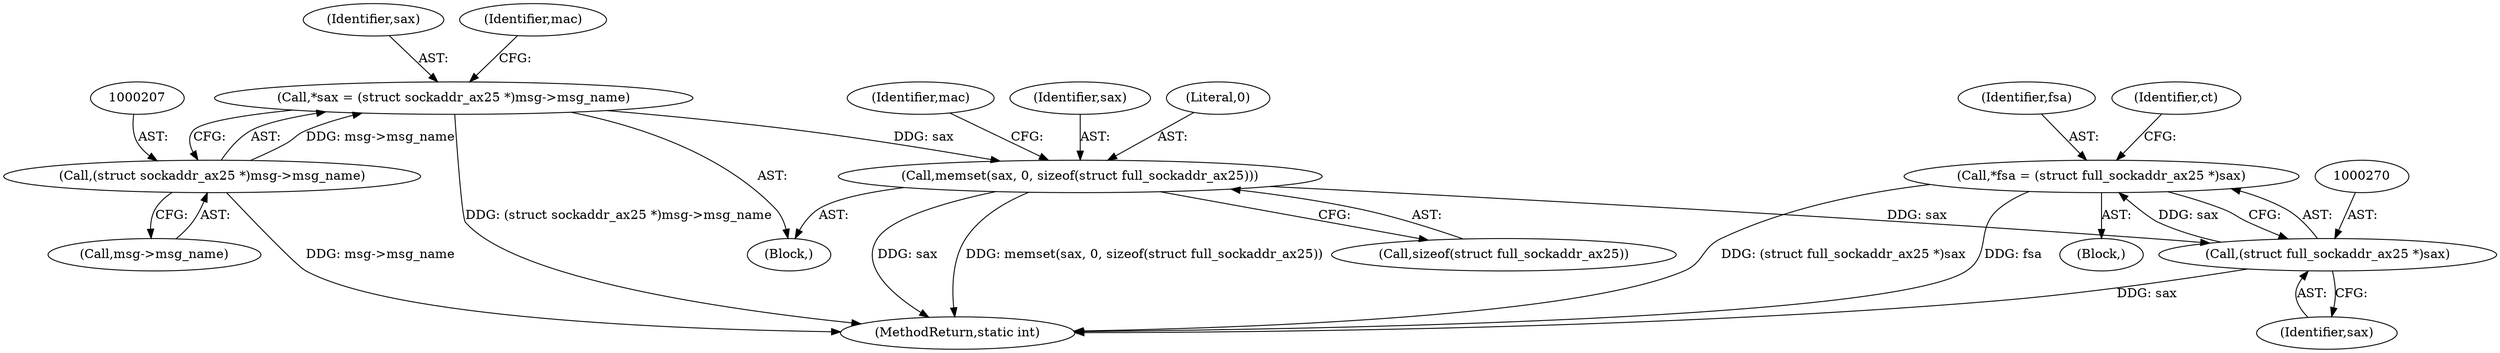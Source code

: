 digraph "0_linux_f3d3342602f8bcbf37d7c46641cb9bca7618eb1c_5@pointer" {
"1000267" [label="(Call,*fsa = (struct full_sockaddr_ax25 *)sax)"];
"1000269" [label="(Call,(struct full_sockaddr_ax25 *)sax)"];
"1000218" [label="(Call,memset(sax, 0, sizeof(struct full_sockaddr_ax25)))"];
"1000204" [label="(Call,*sax = (struct sockaddr_ax25 *)msg->msg_name)"];
"1000206" [label="(Call,(struct sockaddr_ax25 *)msg->msg_name)"];
"1000204" [label="(Call,*sax = (struct sockaddr_ax25 *)msg->msg_name)"];
"1000205" [label="(Identifier,sax)"];
"1000264" [label="(Block,)"];
"1000215" [label="(Identifier,mac)"];
"1000268" [label="(Identifier,fsa)"];
"1000267" [label="(Call,*fsa = (struct full_sockaddr_ax25 *)sax)"];
"1000225" [label="(Identifier,mac)"];
"1000208" [label="(Call,msg->msg_name)"];
"1000218" [label="(Call,memset(sax, 0, sizeof(struct full_sockaddr_ax25)))"];
"1000202" [label="(Block,)"];
"1000269" [label="(Call,(struct full_sockaddr_ax25 *)sax)"];
"1000221" [label="(Call,sizeof(struct full_sockaddr_ax25))"];
"1000219" [label="(Identifier,sax)"];
"1000220" [label="(Literal,0)"];
"1000311" [label="(MethodReturn,static int)"];
"1000206" [label="(Call,(struct sockaddr_ax25 *)msg->msg_name)"];
"1000274" [label="(Identifier,ct)"];
"1000271" [label="(Identifier,sax)"];
"1000267" -> "1000264"  [label="AST: "];
"1000267" -> "1000269"  [label="CFG: "];
"1000268" -> "1000267"  [label="AST: "];
"1000269" -> "1000267"  [label="AST: "];
"1000274" -> "1000267"  [label="CFG: "];
"1000267" -> "1000311"  [label="DDG: (struct full_sockaddr_ax25 *)sax"];
"1000267" -> "1000311"  [label="DDG: fsa"];
"1000269" -> "1000267"  [label="DDG: sax"];
"1000269" -> "1000271"  [label="CFG: "];
"1000270" -> "1000269"  [label="AST: "];
"1000271" -> "1000269"  [label="AST: "];
"1000269" -> "1000311"  [label="DDG: sax"];
"1000218" -> "1000269"  [label="DDG: sax"];
"1000218" -> "1000202"  [label="AST: "];
"1000218" -> "1000221"  [label="CFG: "];
"1000219" -> "1000218"  [label="AST: "];
"1000220" -> "1000218"  [label="AST: "];
"1000221" -> "1000218"  [label="AST: "];
"1000225" -> "1000218"  [label="CFG: "];
"1000218" -> "1000311"  [label="DDG: sax"];
"1000218" -> "1000311"  [label="DDG: memset(sax, 0, sizeof(struct full_sockaddr_ax25))"];
"1000204" -> "1000218"  [label="DDG: sax"];
"1000204" -> "1000202"  [label="AST: "];
"1000204" -> "1000206"  [label="CFG: "];
"1000205" -> "1000204"  [label="AST: "];
"1000206" -> "1000204"  [label="AST: "];
"1000215" -> "1000204"  [label="CFG: "];
"1000204" -> "1000311"  [label="DDG: (struct sockaddr_ax25 *)msg->msg_name"];
"1000206" -> "1000204"  [label="DDG: msg->msg_name"];
"1000206" -> "1000208"  [label="CFG: "];
"1000207" -> "1000206"  [label="AST: "];
"1000208" -> "1000206"  [label="AST: "];
"1000206" -> "1000311"  [label="DDG: msg->msg_name"];
}
